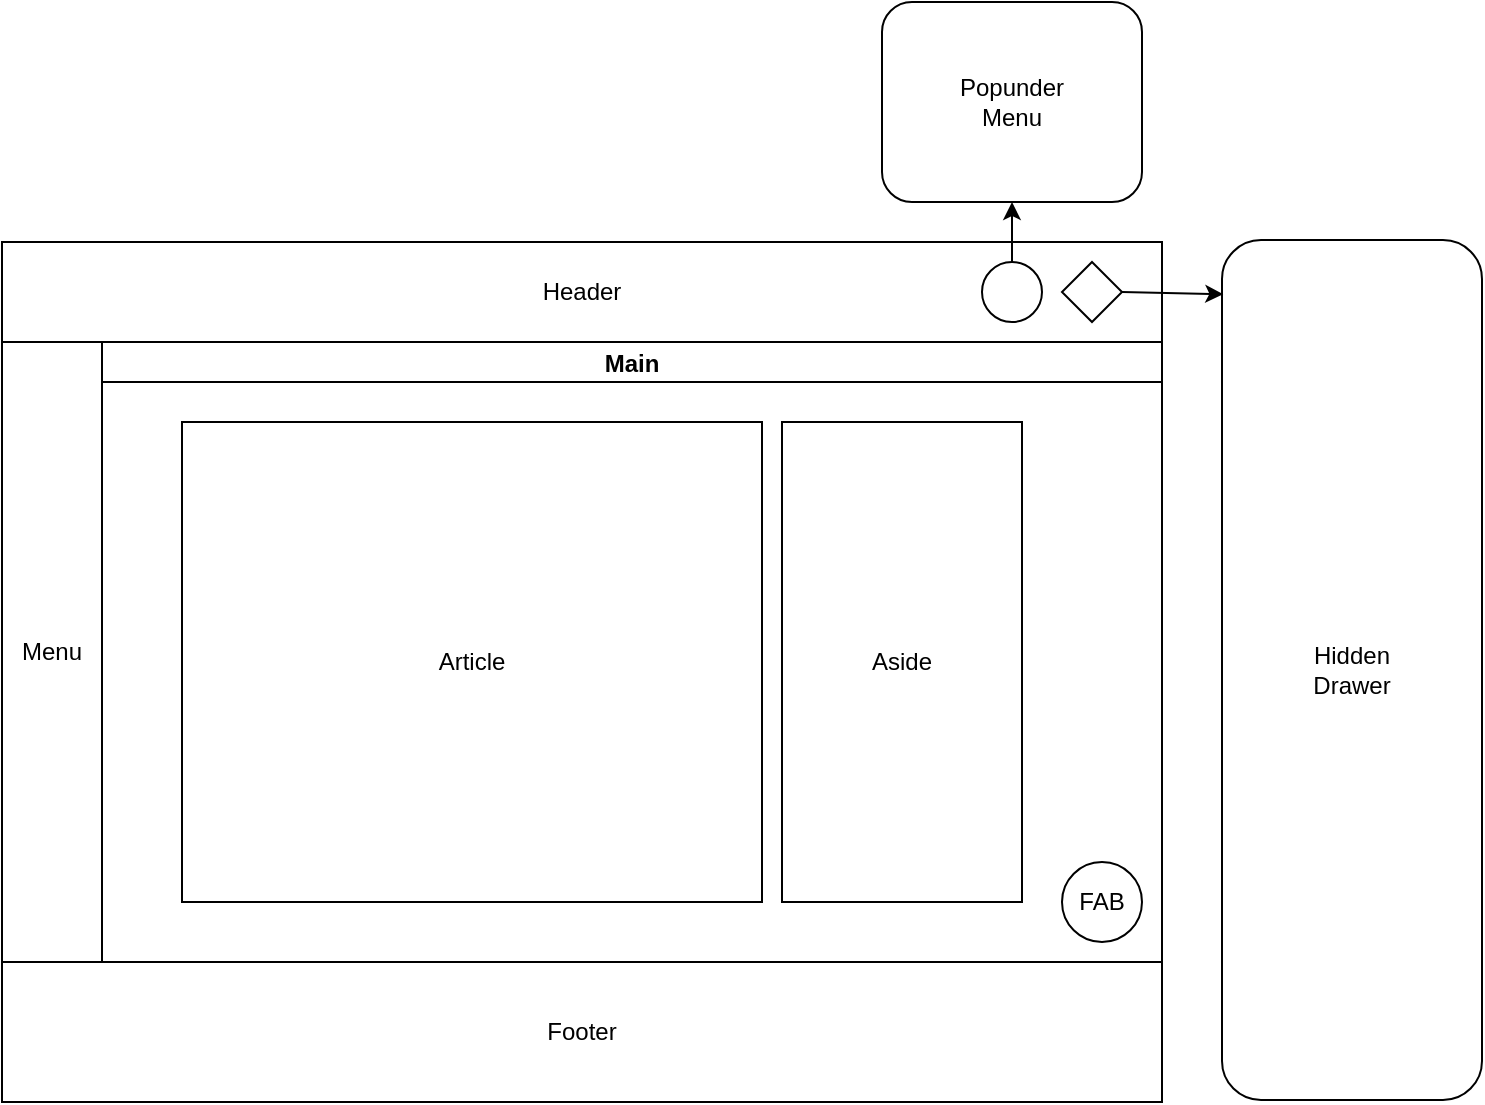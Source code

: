 <mxfile>
    <diagram id="J7SWX1Ge2ZyNnzqtTM3n" name="Layout">
        <mxGraphModel dx="898" dy="649" grid="1" gridSize="10" guides="1" tooltips="1" connect="1" arrows="1" fold="1" page="1" pageScale="1" pageWidth="850" pageHeight="1100" math="0" shadow="0">
            <root>
                <mxCell id="0"/>
                <mxCell id="1" parent="0"/>
                <mxCell id="20" value="Footer" style="rounded=0;whiteSpace=wrap;html=1;" parent="1" vertex="1">
                    <mxGeometry x="190" y="490" width="580" height="70" as="geometry"/>
                </mxCell>
                <mxCell id="21" value="Header" style="rounded=0;whiteSpace=wrap;html=1;" parent="1" vertex="1">
                    <mxGeometry x="190" y="130" width="580" height="50" as="geometry"/>
                </mxCell>
                <mxCell id="22" value="Hidden&lt;br&gt;Drawer" style="rounded=1;whiteSpace=wrap;html=1;" parent="1" vertex="1">
                    <mxGeometry x="800" y="129" width="130" height="430" as="geometry"/>
                </mxCell>
                <mxCell id="31" value="Main" style="swimlane;startSize=20;" parent="1" vertex="1">
                    <mxGeometry x="240" y="180" width="530" height="310" as="geometry">
                        <mxRectangle x="240" y="180" width="60" height="20" as="alternateBounds"/>
                    </mxGeometry>
                </mxCell>
                <mxCell id="29" value="Aside" style="rounded=0;whiteSpace=wrap;html=1;" parent="31" vertex="1">
                    <mxGeometry x="340" y="40" width="120" height="240" as="geometry"/>
                </mxCell>
                <mxCell id="32" value="Article" style="rounded=0;whiteSpace=wrap;html=1;" parent="31" vertex="1">
                    <mxGeometry x="40" y="40" width="290" height="240" as="geometry"/>
                </mxCell>
                <mxCell id="34" value="FAB" style="ellipse;whiteSpace=wrap;html=1;aspect=fixed;" parent="31" vertex="1">
                    <mxGeometry x="480" y="260" width="40" height="40" as="geometry"/>
                </mxCell>
                <mxCell id="33" value="Menu" style="rounded=0;whiteSpace=wrap;html=1;" parent="1" vertex="1">
                    <mxGeometry x="190" y="180" width="50" height="310" as="geometry"/>
                </mxCell>
                <mxCell id="40" value="" style="edgeStyle=none;html=1;" edge="1" parent="1" source="36" target="39">
                    <mxGeometry relative="1" as="geometry"/>
                </mxCell>
                <mxCell id="36" value="" style="ellipse;whiteSpace=wrap;html=1;aspect=fixed;" parent="1" vertex="1">
                    <mxGeometry x="680" y="140" width="30" height="30" as="geometry"/>
                </mxCell>
                <mxCell id="38" value="" style="edgeStyle=none;html=1;entryX=0.005;entryY=0.063;entryDx=0;entryDy=0;entryPerimeter=0;exitX=1;exitY=0.5;exitDx=0;exitDy=0;" parent="1" source="37" target="22" edge="1">
                    <mxGeometry relative="1" as="geometry"/>
                </mxCell>
                <mxCell id="37" value="" style="rhombus;whiteSpace=wrap;html=1;" parent="1" vertex="1">
                    <mxGeometry x="720" y="140" width="30" height="30" as="geometry"/>
                </mxCell>
                <mxCell id="39" value="Popunder&lt;br&gt;Menu" style="rounded=1;whiteSpace=wrap;html=1;" vertex="1" parent="1">
                    <mxGeometry x="630" y="10" width="130" height="100" as="geometry"/>
                </mxCell>
            </root>
        </mxGraphModel>
    </diagram>
</mxfile>
